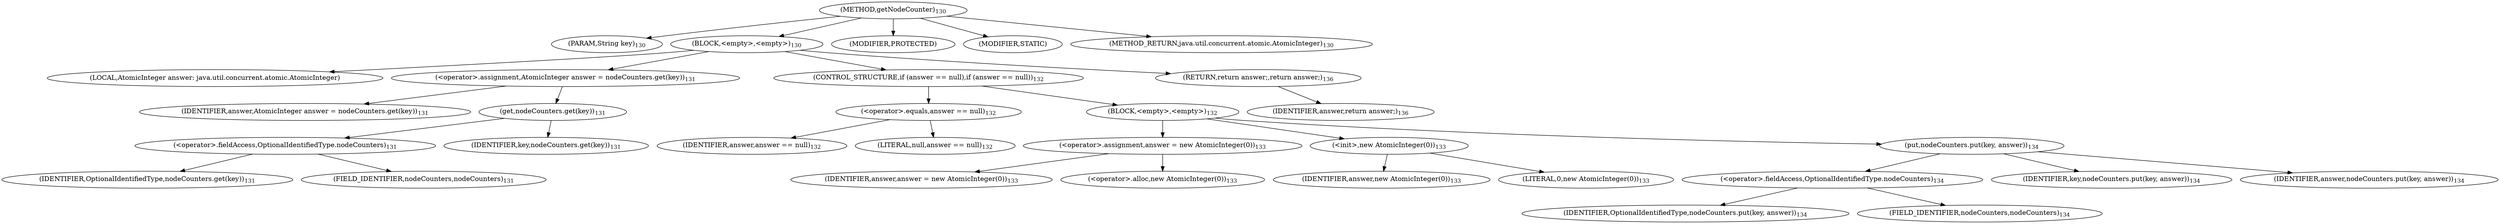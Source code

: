 digraph "getNodeCounter" {  
"207" [label = <(METHOD,getNodeCounter)<SUB>130</SUB>> ]
"208" [label = <(PARAM,String key)<SUB>130</SUB>> ]
"209" [label = <(BLOCK,&lt;empty&gt;,&lt;empty&gt;)<SUB>130</SUB>> ]
"24" [label = <(LOCAL,AtomicInteger answer: java.util.concurrent.atomic.AtomicInteger)> ]
"210" [label = <(&lt;operator&gt;.assignment,AtomicInteger answer = nodeCounters.get(key))<SUB>131</SUB>> ]
"211" [label = <(IDENTIFIER,answer,AtomicInteger answer = nodeCounters.get(key))<SUB>131</SUB>> ]
"212" [label = <(get,nodeCounters.get(key))<SUB>131</SUB>> ]
"213" [label = <(&lt;operator&gt;.fieldAccess,OptionalIdentifiedType.nodeCounters)<SUB>131</SUB>> ]
"214" [label = <(IDENTIFIER,OptionalIdentifiedType,nodeCounters.get(key))<SUB>131</SUB>> ]
"215" [label = <(FIELD_IDENTIFIER,nodeCounters,nodeCounters)<SUB>131</SUB>> ]
"216" [label = <(IDENTIFIER,key,nodeCounters.get(key))<SUB>131</SUB>> ]
"217" [label = <(CONTROL_STRUCTURE,if (answer == null),if (answer == null))<SUB>132</SUB>> ]
"218" [label = <(&lt;operator&gt;.equals,answer == null)<SUB>132</SUB>> ]
"219" [label = <(IDENTIFIER,answer,answer == null)<SUB>132</SUB>> ]
"220" [label = <(LITERAL,null,answer == null)<SUB>132</SUB>> ]
"221" [label = <(BLOCK,&lt;empty&gt;,&lt;empty&gt;)<SUB>132</SUB>> ]
"222" [label = <(&lt;operator&gt;.assignment,answer = new AtomicInteger(0))<SUB>133</SUB>> ]
"223" [label = <(IDENTIFIER,answer,answer = new AtomicInteger(0))<SUB>133</SUB>> ]
"224" [label = <(&lt;operator&gt;.alloc,new AtomicInteger(0))<SUB>133</SUB>> ]
"225" [label = <(&lt;init&gt;,new AtomicInteger(0))<SUB>133</SUB>> ]
"23" [label = <(IDENTIFIER,answer,new AtomicInteger(0))<SUB>133</SUB>> ]
"226" [label = <(LITERAL,0,new AtomicInteger(0))<SUB>133</SUB>> ]
"227" [label = <(put,nodeCounters.put(key, answer))<SUB>134</SUB>> ]
"228" [label = <(&lt;operator&gt;.fieldAccess,OptionalIdentifiedType.nodeCounters)<SUB>134</SUB>> ]
"229" [label = <(IDENTIFIER,OptionalIdentifiedType,nodeCounters.put(key, answer))<SUB>134</SUB>> ]
"230" [label = <(FIELD_IDENTIFIER,nodeCounters,nodeCounters)<SUB>134</SUB>> ]
"231" [label = <(IDENTIFIER,key,nodeCounters.put(key, answer))<SUB>134</SUB>> ]
"232" [label = <(IDENTIFIER,answer,nodeCounters.put(key, answer))<SUB>134</SUB>> ]
"233" [label = <(RETURN,return answer;,return answer;)<SUB>136</SUB>> ]
"234" [label = <(IDENTIFIER,answer,return answer;)<SUB>136</SUB>> ]
"235" [label = <(MODIFIER,PROTECTED)> ]
"236" [label = <(MODIFIER,STATIC)> ]
"237" [label = <(METHOD_RETURN,java.util.concurrent.atomic.AtomicInteger)<SUB>130</SUB>> ]
  "207" -> "208" 
  "207" -> "209" 
  "207" -> "235" 
  "207" -> "236" 
  "207" -> "237" 
  "209" -> "24" 
  "209" -> "210" 
  "209" -> "217" 
  "209" -> "233" 
  "210" -> "211" 
  "210" -> "212" 
  "212" -> "213" 
  "212" -> "216" 
  "213" -> "214" 
  "213" -> "215" 
  "217" -> "218" 
  "217" -> "221" 
  "218" -> "219" 
  "218" -> "220" 
  "221" -> "222" 
  "221" -> "225" 
  "221" -> "227" 
  "222" -> "223" 
  "222" -> "224" 
  "225" -> "23" 
  "225" -> "226" 
  "227" -> "228" 
  "227" -> "231" 
  "227" -> "232" 
  "228" -> "229" 
  "228" -> "230" 
  "233" -> "234" 
}
